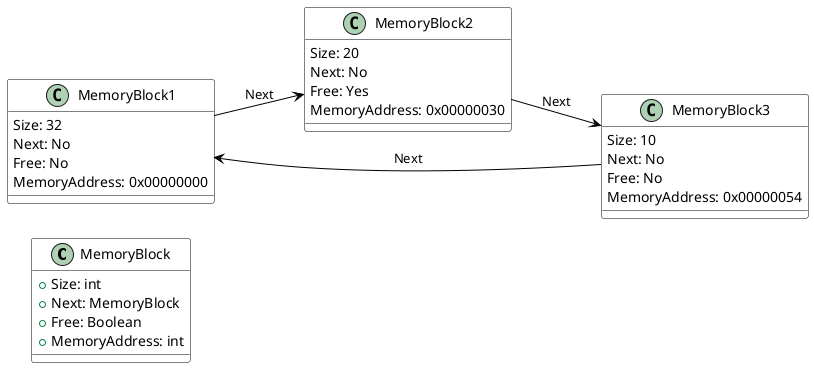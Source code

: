 @startuml
skinparam class {
    BackgroundColor White
    BorderColor Black
    ArrowColor Black
    RoundCorner 20
}

left to right direction

class MemoryBlock {
    + Size: int
    + Next: MemoryBlock
    + Free: Boolean
    + MemoryAddress: int
}

MemoryBlock1 : Size: 32
MemoryBlock1 : Next: No
MemoryBlock1 : Free: No
MemoryBlock1 : MemoryAddress: 0x00000000
MemoryBlock1 --> MemoryBlock2 : Next

MemoryBlock2 : Size: 20
MemoryBlock2 : Next: No
MemoryBlock2 : Free: Yes
MemoryBlock2 : MemoryAddress: 0x00000030
MemoryBlock2 --> MemoryBlock3 : Next

MemoryBlock3 : Size: 10
MemoryBlock3 : Next: No
MemoryBlock3 : Free: No
MemoryBlock3 : MemoryAddress: 0x00000054
MemoryBlock3 --> MemoryBlock1 : Next

@enduml